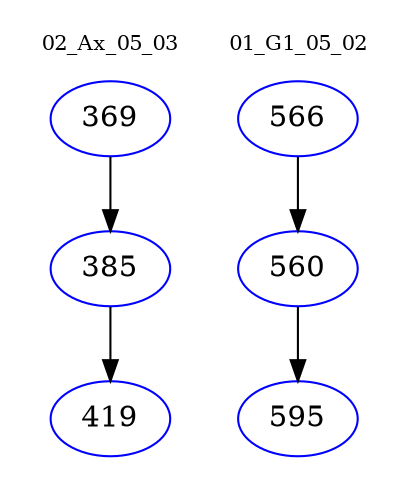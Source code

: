 digraph{
subgraph cluster_0 {
color = white
label = "02_Ax_05_03";
fontsize=10;
T0_369 [label="369", color="blue"]
T0_369 -> T0_385 [color="black"]
T0_385 [label="385", color="blue"]
T0_385 -> T0_419 [color="black"]
T0_419 [label="419", color="blue"]
}
subgraph cluster_1 {
color = white
label = "01_G1_05_02";
fontsize=10;
T1_566 [label="566", color="blue"]
T1_566 -> T1_560 [color="black"]
T1_560 [label="560", color="blue"]
T1_560 -> T1_595 [color="black"]
T1_595 [label="595", color="blue"]
}
}

